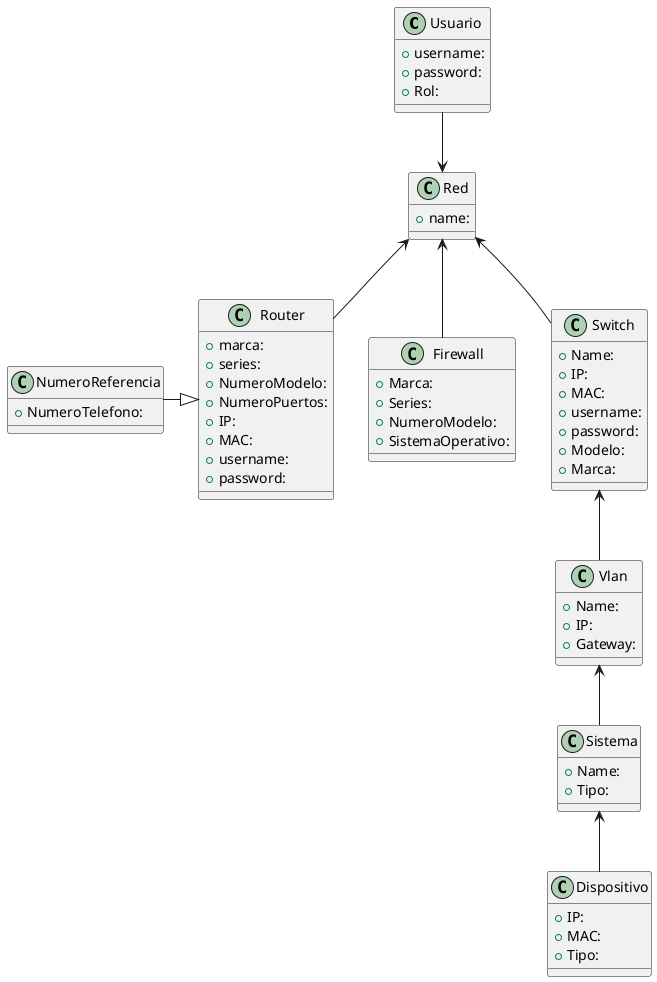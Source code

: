 @startuml
class Usuario{
+username:
+password:
+Rol:
}

class Red{
+name:
}

class Router{
+marca:
+series:
+NumeroModelo:
+NumeroPuertos:
+IP:
+MAC:
+username:
+password:
}

class NumeroReferencia{
+NumeroTelefono:
}

class Firewall{
+Marca:
+Series:
+NumeroModelo:
+SistemaOperativo:
}

class Switch{
+Name:
+IP:
+MAC:
+username:
+password:
+Modelo:
+Marca:
}

class Vlan{
+Name:
+IP:
+Gateway:
}

class Sistema{
+Name:
+Tipo:
}

class Dispositivo{
+IP:
+MAC:
+Tipo:
}

Usuario --> Red

Red <-- Firewall
Red <-- Switch
Red <-- Router

NumeroReferencia -r-|> Router

Switch <-- Vlan

Vlan <-- Sistema

Sistema <-- Dispositivo
@enduml